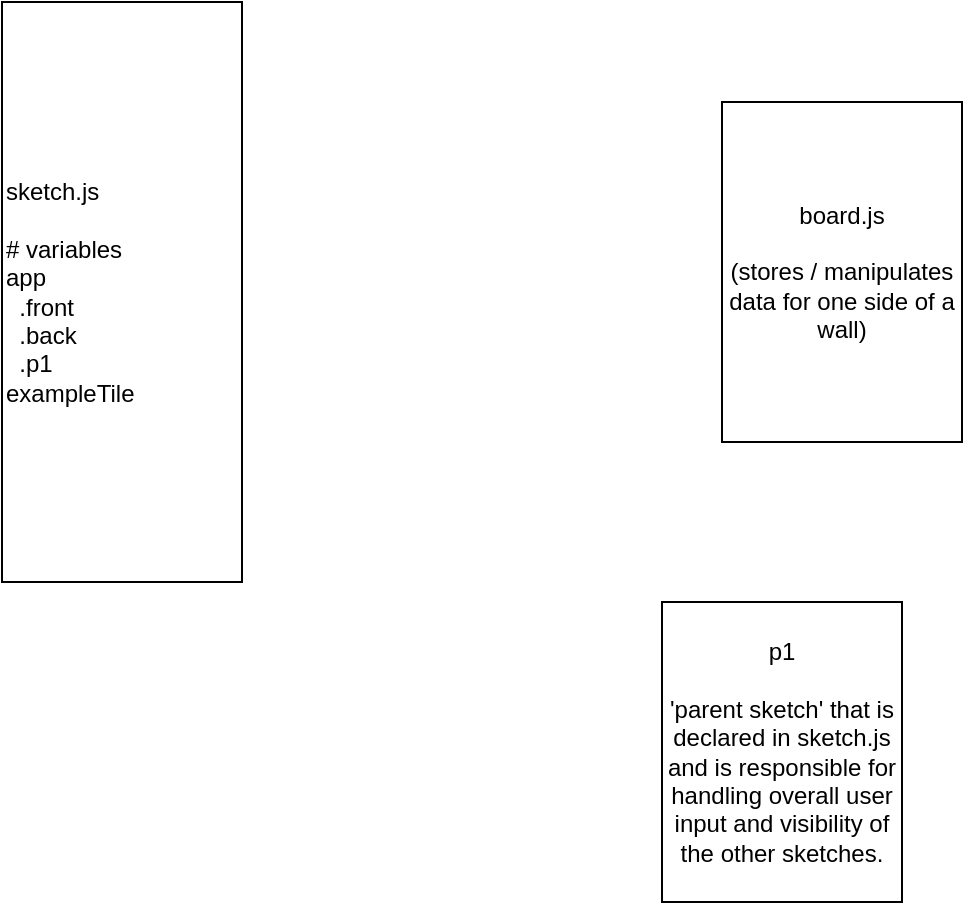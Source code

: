 <mxfile>
    <diagram id="OHT0SHDp_O8CRAUnaS3n" name="Page-1">
        <mxGraphModel dx="752" dy="922" grid="1" gridSize="10" guides="1" tooltips="1" connect="1" arrows="1" fold="1" page="1" pageScale="1" pageWidth="827" pageHeight="1169" math="0" shadow="0">
            <root>
                <mxCell id="0"/>
                <mxCell id="1" parent="0"/>
                <mxCell id="2" value="board.js&lt;br&gt;&lt;br&gt;(stores / manipulates data for one side of a wall)" style="rounded=0;whiteSpace=wrap;html=1;" vertex="1" parent="1">
                    <mxGeometry x="420" y="120" width="120" height="170" as="geometry"/>
                </mxCell>
                <mxCell id="4" value="sketch.js&lt;br&gt;&lt;br&gt;# variables&lt;br&gt;app&lt;br&gt;&amp;nbsp; .front&lt;br&gt;&lt;div style=&quot;&quot;&gt;&lt;span style=&quot;background-color: initial;&quot;&gt;&amp;nbsp; .back&lt;/span&gt;&lt;/div&gt;&lt;div style=&quot;&quot;&gt;&lt;span style=&quot;background-color: initial;&quot;&gt;&amp;nbsp; .p1&lt;/span&gt;&lt;/div&gt;exampleTile" style="rounded=0;whiteSpace=wrap;html=1;align=left;" vertex="1" parent="1">
                    <mxGeometry x="60" y="70" width="120" height="290" as="geometry"/>
                </mxCell>
                <mxCell id="5" value="p1&lt;br&gt;&lt;br&gt;'parent sketch' that is declared in sketch.js and is responsible for handling overall user input and visibility of the other sketches." style="rounded=0;whiteSpace=wrap;html=1;" vertex="1" parent="1">
                    <mxGeometry x="390" y="370" width="120" height="150" as="geometry"/>
                </mxCell>
            </root>
        </mxGraphModel>
    </diagram>
</mxfile>